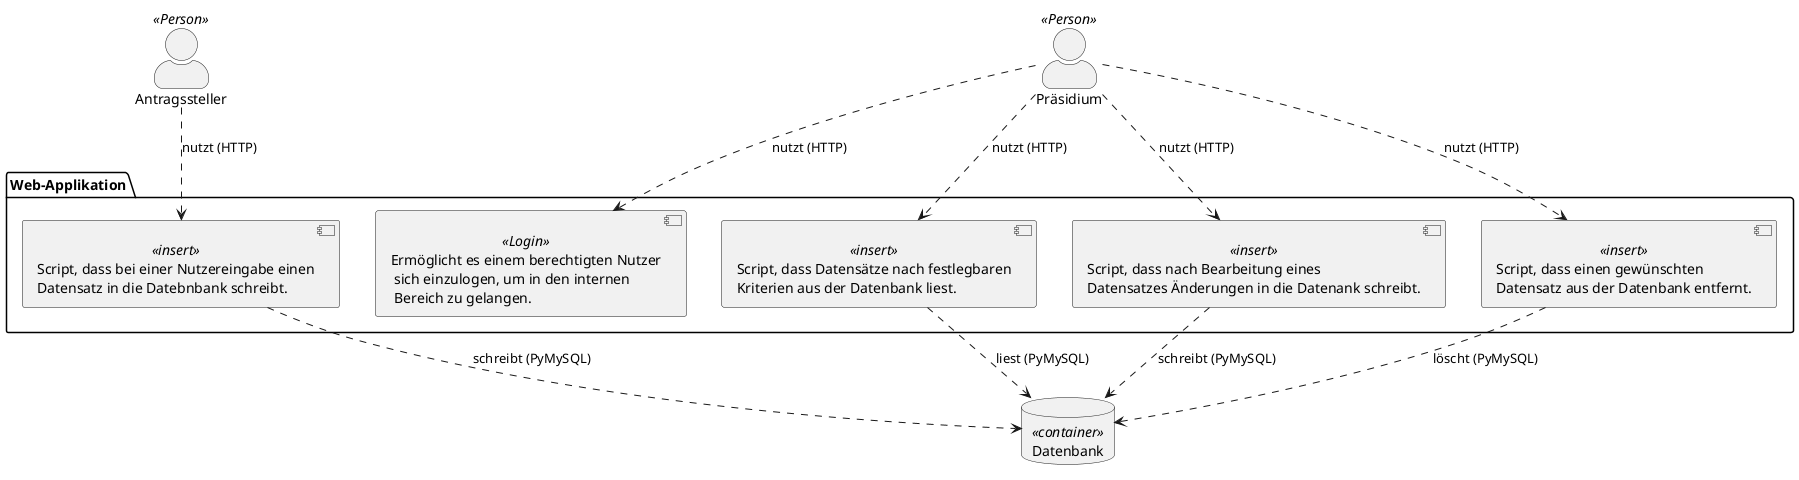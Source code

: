 @startuml "Level 3 - Component"

skinparam actorStyle awesome

actor Antragssteller <<Person>>
actor Präsidium <<Person>>

folder "Web-Applikation" {
   component insert_script <<insert>> [
        Script, dass bei einer Nutzereingabe einen
        Datensatz in die Datebnbank schreibt.
    ] 
    component login_controller <<Login>> [
        Ermöglicht es einem berechtigten Nutzer
         sich einzulogen, um in den internen
         Bereich zu gelangen.
    ]
    component select_script <<insert>> [
        Script, dass Datensätze nach festlegbaren
        Kriterien aus der Datenbank liest.
    ]
    component update_script <<insert>> [
        Script, dass nach Bearbeitung eines 
        Datensatzes Änderungen in die Datenank schreibt.
    ]
    component delete_script <<insert>> [
        Script, dass einen gewünschten
        Datensatz aus der Datenbank entfernt.
    ]
}

database Datenbank <<container>>

Antragssteller ..> insert_script : nutzt (HTTP)

Präsidium ..> login_controller : nutzt (HTTP)
Präsidium ..> update_script : nutzt (HTTP)
Präsidium ..> select_script : nutzt (HTTP)
Präsidium ..> delete_script : nutzt (HTTP)

update_script ..> Datenbank : schreibt (PyMySQL)
insert_script ..> Datenbank : schreibt (PyMySQL)
select_script ..> Datenbank : liest (PyMySQL)
delete_script ..> Datenbank : löscht (PyMySQL)

@enduml